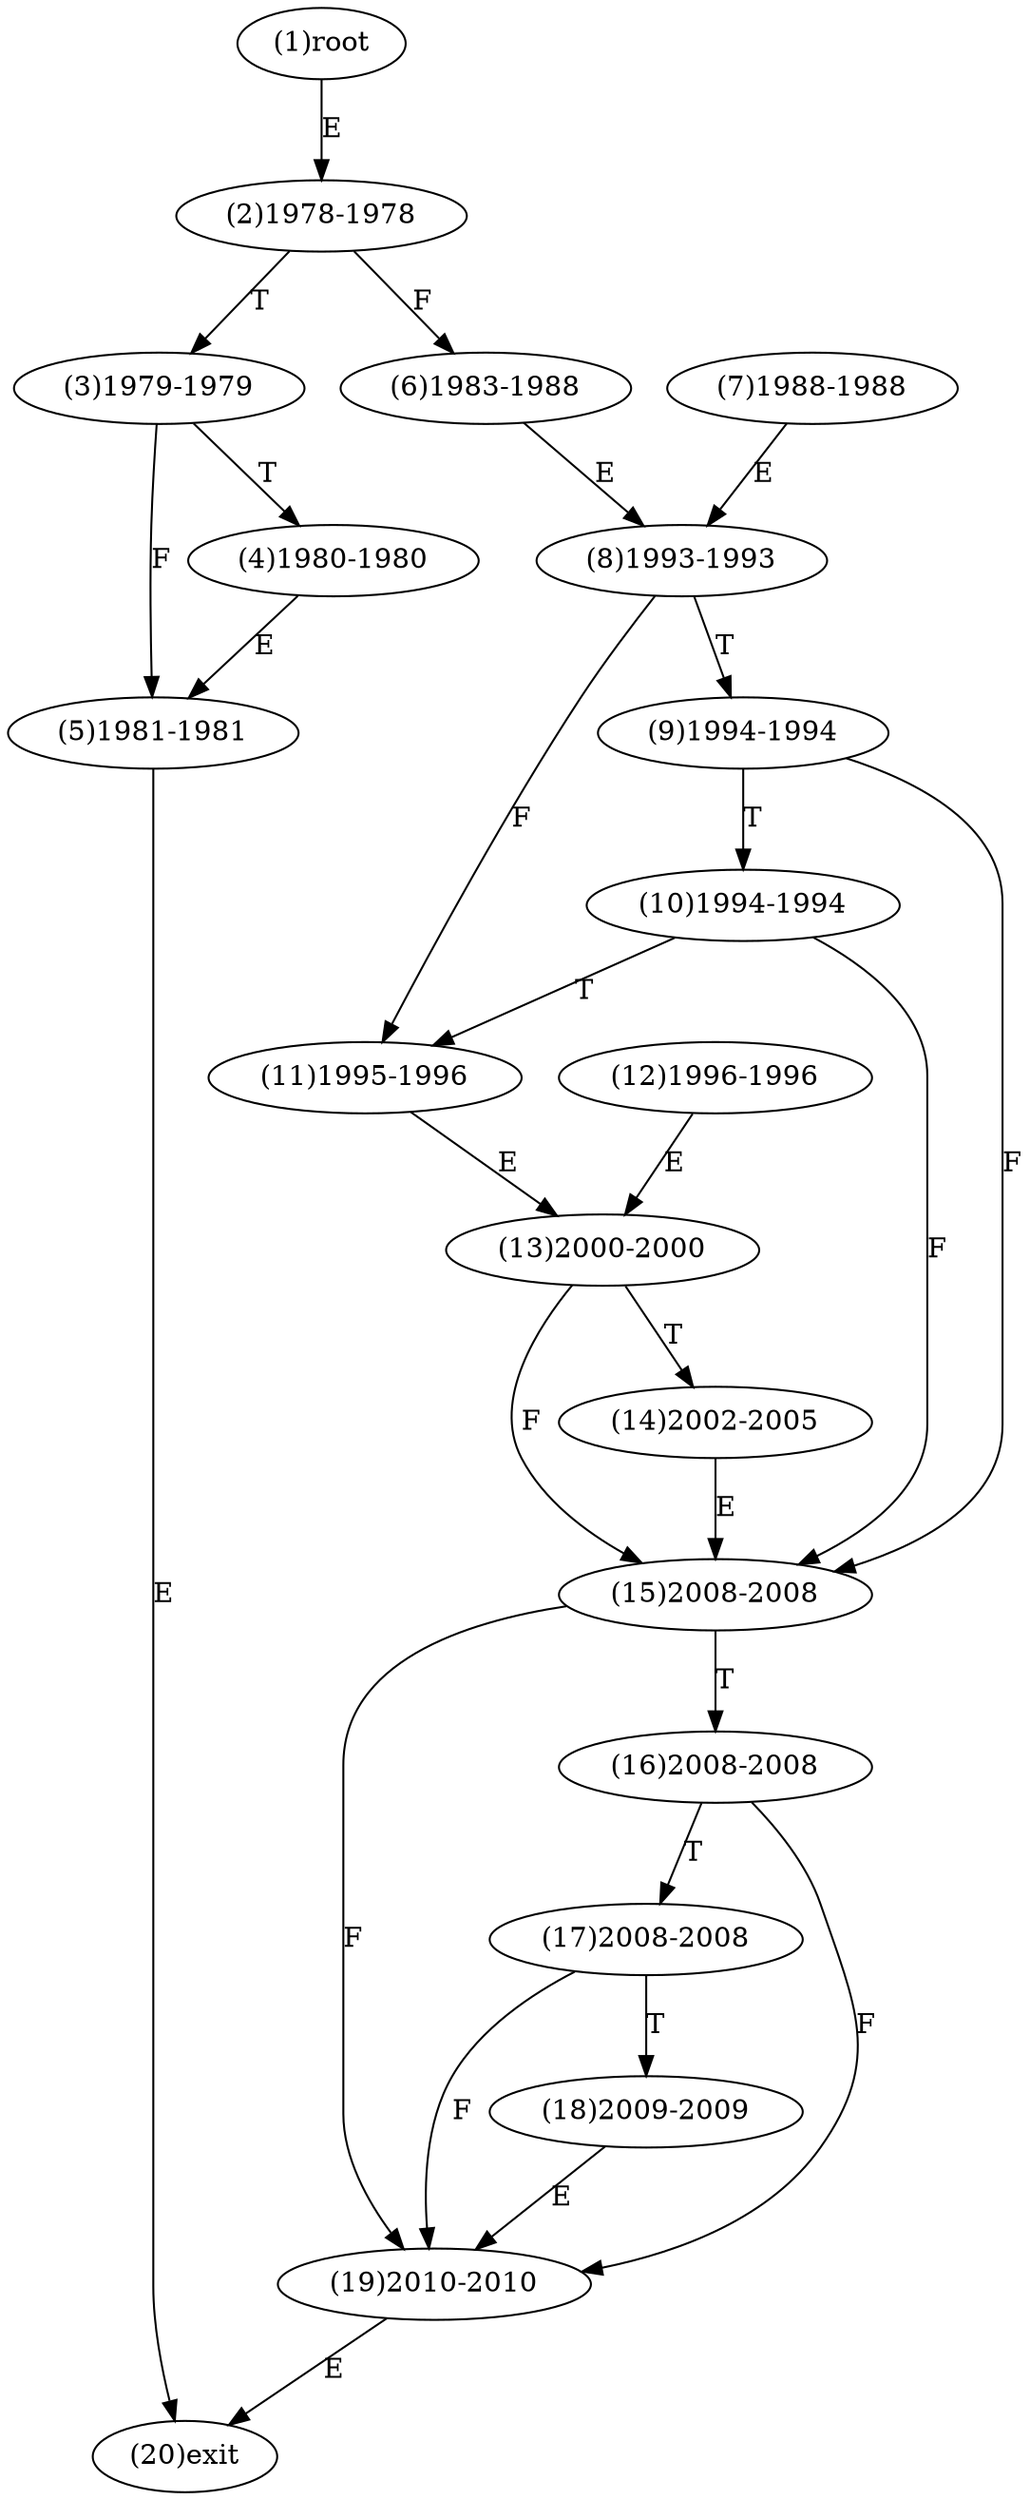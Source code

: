 digraph "" { 
1[ label="(1)root"];
2[ label="(2)1978-1978"];
3[ label="(3)1979-1979"];
4[ label="(4)1980-1980"];
5[ label="(5)1981-1981"];
6[ label="(6)1983-1988"];
7[ label="(7)1988-1988"];
8[ label="(8)1993-1993"];
9[ label="(9)1994-1994"];
10[ label="(10)1994-1994"];
11[ label="(11)1995-1996"];
12[ label="(12)1996-1996"];
13[ label="(13)2000-2000"];
14[ label="(14)2002-2005"];
15[ label="(15)2008-2008"];
17[ label="(17)2008-2008"];
16[ label="(16)2008-2008"];
19[ label="(19)2010-2010"];
18[ label="(18)2009-2009"];
20[ label="(20)exit"];
1->2[ label="E"];
2->6[ label="F"];
2->3[ label="T"];
3->5[ label="F"];
3->4[ label="T"];
4->5[ label="E"];
5->20[ label="E"];
6->8[ label="E"];
7->8[ label="E"];
8->11[ label="F"];
8->9[ label="T"];
9->15[ label="F"];
9->10[ label="T"];
10->15[ label="F"];
10->11[ label="T"];
11->13[ label="E"];
12->13[ label="E"];
13->15[ label="F"];
13->14[ label="T"];
14->15[ label="E"];
15->19[ label="F"];
15->16[ label="T"];
16->19[ label="F"];
16->17[ label="T"];
17->19[ label="F"];
17->18[ label="T"];
18->19[ label="E"];
19->20[ label="E"];
}